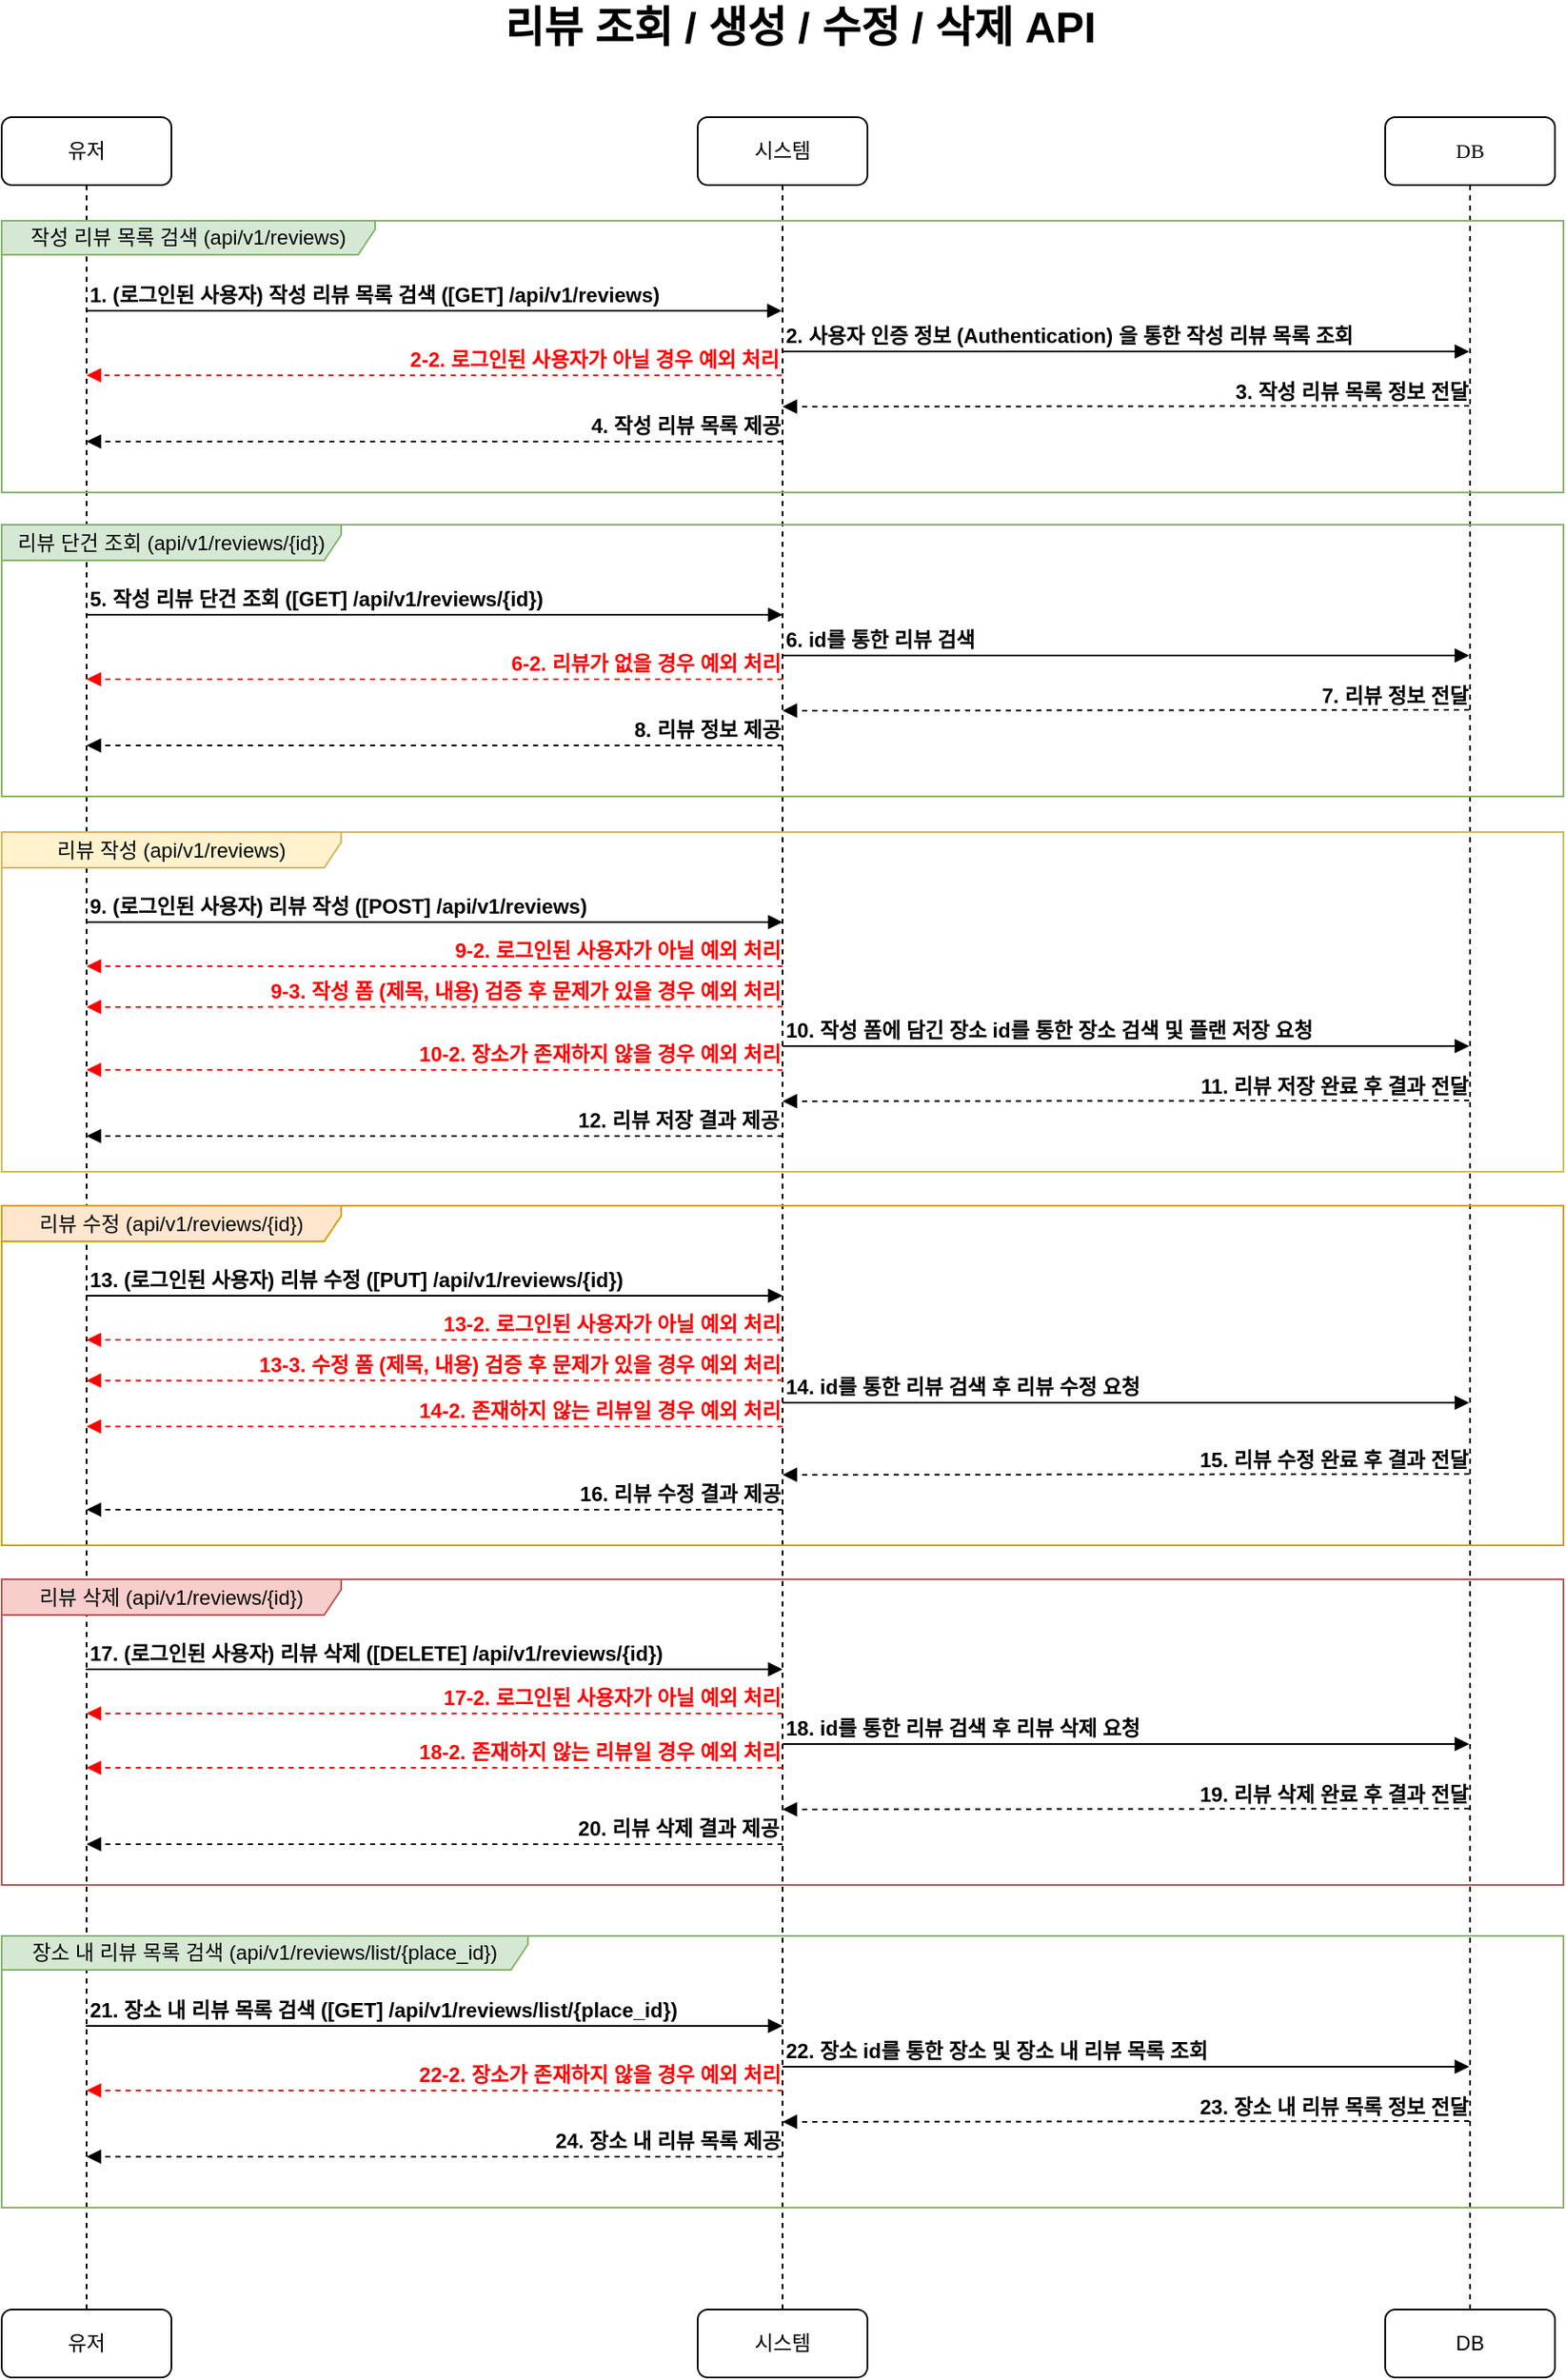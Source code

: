 <mxfile version="21.2.9" type="device">
  <diagram name="Page-1" id="13e1069c-82ec-6db2-03f1-153e76fe0fe0">
    <mxGraphModel dx="1247" dy="615" grid="1" gridSize="10" guides="1" tooltips="1" connect="1" arrows="1" fold="1" page="1" pageScale="1" pageWidth="1100" pageHeight="850" background="none" math="0" shadow="0">
      <root>
        <mxCell id="0" />
        <mxCell id="1" parent="0" />
        <mxCell id="7baba1c4bc27f4b0-2" value="시스템" style="shape=umlLifeline;perimeter=lifelinePerimeter;whiteSpace=wrap;html=1;container=1;collapsible=0;recursiveResize=0;outlineConnect=0;rounded=1;shadow=0;comic=0;labelBackgroundColor=none;strokeWidth=1;fontFamily=Verdana;fontSize=12;align=center;" parent="1" vertex="1">
          <mxGeometry x="490" y="109" width="100" height="1291" as="geometry" />
        </mxCell>
        <mxCell id="7baba1c4bc27f4b0-4" value="DB" style="shape=umlLifeline;perimeter=lifelinePerimeter;whiteSpace=wrap;html=1;container=1;collapsible=0;recursiveResize=0;outlineConnect=0;rounded=1;shadow=0;comic=0;labelBackgroundColor=none;strokeWidth=1;fontFamily=Verdana;fontSize=12;align=center;" parent="1" vertex="1">
          <mxGeometry x="895" y="109" width="100" height="1291" as="geometry" />
        </mxCell>
        <mxCell id="7baba1c4bc27f4b0-8" value="유저" style="shape=umlLifeline;perimeter=lifelinePerimeter;whiteSpace=wrap;html=1;container=1;collapsible=0;recursiveResize=0;outlineConnect=0;rounded=1;shadow=0;comic=0;labelBackgroundColor=none;strokeWidth=1;fontFamily=Verdana;fontSize=12;align=center;" parent="1" vertex="1">
          <mxGeometry x="80" y="109" width="100" height="1291" as="geometry" />
        </mxCell>
        <mxCell id="7baba1c4bc27f4b0-11" value="1. (로그인된 사용자) 작성 리뷰 목록 검색 ([GET] /api/v1/reviews)" style="html=1;verticalAlign=bottom;endArrow=block;labelBackgroundColor=none;fontFamily=Helvetica;fontSize=12;edgeStyle=elbowEdgeStyle;elbow=vertical;align=left;fontStyle=1" parent="1" target="7baba1c4bc27f4b0-2" edge="1">
          <mxGeometry x="-1" relative="1" as="geometry">
            <mxPoint x="129.5" y="223" as="sourcePoint" />
            <mxPoint x="430" y="223" as="targetPoint" />
            <mxPoint as="offset" />
          </mxGeometry>
        </mxCell>
        <mxCell id="d7kwrDIypniRsh-_axAG-8" value="2. 사용자 인증 정보 (Authentication) 을 통한 작성 리뷰 목록 조회" style="html=1;verticalAlign=bottom;endArrow=block;labelBackgroundColor=none;fontFamily=Helvetica;fontSize=12;edgeStyle=elbowEdgeStyle;elbow=vertical;align=left;fontStyle=1" parent="1" source="7baba1c4bc27f4b0-2" edge="1">
          <mxGeometry x="-1" relative="1" as="geometry">
            <mxPoint x="430" y="246.52" as="sourcePoint" />
            <mxPoint x="944.5" y="247" as="targetPoint" />
            <mxPoint as="offset" />
          </mxGeometry>
        </mxCell>
        <mxCell id="d7kwrDIypniRsh-_axAG-12" value="3. 작성 리뷰 목록 정보 전달" style="html=1;verticalAlign=bottom;endArrow=block;labelBackgroundColor=none;fontFamily=Helvetica;fontSize=12;edgeStyle=elbowEdgeStyle;elbow=vertical;align=right;dashed=1;fontStyle=1" parent="1" edge="1">
          <mxGeometry x="-0.997" relative="1" as="geometry">
            <mxPoint x="944.5" y="279" as="sourcePoint" />
            <mxPoint x="540" y="280" as="targetPoint" />
            <mxPoint as="offset" />
          </mxGeometry>
        </mxCell>
        <mxCell id="d7kwrDIypniRsh-_axAG-28" value="유저" style="rounded=1;whiteSpace=wrap;html=1;fontSize=12;" parent="1" vertex="1">
          <mxGeometry x="80" y="1400" width="100" height="40" as="geometry" />
        </mxCell>
        <mxCell id="d7kwrDIypniRsh-_axAG-29" value="시스템" style="rounded=1;whiteSpace=wrap;html=1;fontSize=12;" parent="1" vertex="1">
          <mxGeometry x="490" y="1400" width="100" height="40" as="geometry" />
        </mxCell>
        <mxCell id="d7kwrDIypniRsh-_axAG-31" value="DB" style="rounded=1;whiteSpace=wrap;html=1;fontSize=12;" parent="1" vertex="1">
          <mxGeometry x="895" y="1400" width="100" height="40" as="geometry" />
        </mxCell>
        <mxCell id="d7kwrDIypniRsh-_axAG-33" value="&lt;span style=&quot;font-size: 25px;&quot;&gt;&lt;b&gt;리뷰 조회 / 생성 / 수정 / 삭제 API&lt;/b&gt;&lt;/span&gt;" style="text;html=1;strokeColor=none;fillColor=none;align=center;verticalAlign=middle;whiteSpace=wrap;rounded=0;fontSize=12;" parent="1" vertex="1">
          <mxGeometry x="348" y="40" width="405" height="30" as="geometry" />
        </mxCell>
        <mxCell id="MBMuwZcIth6A8b6VbHb0-1" value="작성 리뷰 목록 검색 (api/v1/reviews)" style="shape=umlFrame;whiteSpace=wrap;html=1;pointerEvents=0;width=220;height=20;fillColor=#d5e8d4;strokeColor=#82b366;" parent="1" vertex="1">
          <mxGeometry x="80" y="170" width="920" height="160" as="geometry" />
        </mxCell>
        <mxCell id="MBMuwZcIth6A8b6VbHb0-2" value="2-2. 로그인된 사용자가 아닐 경우 예외 처리" style="html=1;verticalAlign=bottom;endArrow=block;labelBackgroundColor=none;fontFamily=Helvetica;fontSize=12;edgeStyle=elbowEdgeStyle;elbow=vertical;align=right;dashed=1;fontStyle=1;fontColor=#ff0000;strokeColor=#ff0000;" parent="1" source="7baba1c4bc27f4b0-2" edge="1">
          <mxGeometry x="-0.997" relative="1" as="geometry">
            <mxPoint x="534.5" y="260" as="sourcePoint" />
            <mxPoint x="130" y="261" as="targetPoint" />
            <mxPoint as="offset" />
          </mxGeometry>
        </mxCell>
        <mxCell id="MBMuwZcIth6A8b6VbHb0-3" value="4. 작성 리뷰 목록 제공" style="html=1;verticalAlign=bottom;endArrow=block;labelBackgroundColor=none;fontFamily=Helvetica;fontSize=12;edgeStyle=elbowEdgeStyle;elbow=vertical;align=right;dashed=1;fontStyle=1;fontColor=#000000;strokeColor=#000000;" parent="1" edge="1">
          <mxGeometry x="-0.997" relative="1" as="geometry">
            <mxPoint x="540" y="300" as="sourcePoint" />
            <mxPoint x="130" y="300" as="targetPoint" />
            <mxPoint as="offset" />
          </mxGeometry>
        </mxCell>
        <mxCell id="MBMuwZcIth6A8b6VbHb0-4" value="5. 작성 리뷰 단건 조회 ([GET] /api/v1/reviews/{id})" style="html=1;verticalAlign=bottom;endArrow=block;labelBackgroundColor=none;fontFamily=Helvetica;fontSize=12;edgeStyle=elbowEdgeStyle;elbow=vertical;align=left;fontStyle=1" parent="1" edge="1">
          <mxGeometry x="-1" relative="1" as="geometry">
            <mxPoint x="129.5" y="402" as="sourcePoint" />
            <mxPoint x="540" y="402" as="targetPoint" />
            <mxPoint as="offset" />
          </mxGeometry>
        </mxCell>
        <mxCell id="MBMuwZcIth6A8b6VbHb0-5" value="6. id를 통한 리뷰 검색" style="html=1;verticalAlign=bottom;endArrow=block;labelBackgroundColor=none;fontFamily=Helvetica;fontSize=12;edgeStyle=elbowEdgeStyle;elbow=vertical;align=left;fontStyle=1" parent="1" edge="1">
          <mxGeometry x="-1" relative="1" as="geometry">
            <mxPoint x="540" y="426" as="sourcePoint" />
            <mxPoint x="944.5" y="426" as="targetPoint" />
            <mxPoint as="offset" />
          </mxGeometry>
        </mxCell>
        <mxCell id="MBMuwZcIth6A8b6VbHb0-6" value="7. 리뷰 정보 전달" style="html=1;verticalAlign=bottom;endArrow=block;labelBackgroundColor=none;fontFamily=Helvetica;fontSize=12;edgeStyle=elbowEdgeStyle;elbow=vertical;align=right;dashed=1;fontStyle=1" parent="1" edge="1">
          <mxGeometry x="-0.997" relative="1" as="geometry">
            <mxPoint x="944.5" y="458" as="sourcePoint" />
            <mxPoint x="540" y="459" as="targetPoint" />
            <mxPoint as="offset" />
          </mxGeometry>
        </mxCell>
        <mxCell id="MBMuwZcIth6A8b6VbHb0-7" value="리뷰 단건 조회 (api/v1/reviews/{id})" style="shape=umlFrame;whiteSpace=wrap;html=1;pointerEvents=0;width=200;height=21;fillColor=#d5e8d4;strokeColor=#82b366;" parent="1" vertex="1">
          <mxGeometry x="80" y="349" width="920" height="160" as="geometry" />
        </mxCell>
        <mxCell id="MBMuwZcIth6A8b6VbHb0-8" value="6-2. 리뷰가 없을 경우 예외 처리" style="html=1;verticalAlign=bottom;endArrow=block;labelBackgroundColor=none;fontFamily=Helvetica;fontSize=12;edgeStyle=elbowEdgeStyle;elbow=vertical;align=right;dashed=1;fontStyle=1;fontColor=#ff0000;strokeColor=#ff0000;" parent="1" edge="1">
          <mxGeometry x="-0.997" relative="1" as="geometry">
            <mxPoint x="540" y="440" as="sourcePoint" />
            <mxPoint x="130" y="440" as="targetPoint" />
            <mxPoint as="offset" />
          </mxGeometry>
        </mxCell>
        <mxCell id="MBMuwZcIth6A8b6VbHb0-9" value="8. 리뷰 정보 제공" style="html=1;verticalAlign=bottom;endArrow=block;labelBackgroundColor=none;fontFamily=Helvetica;fontSize=12;edgeStyle=elbowEdgeStyle;elbow=vertical;align=right;dashed=1;fontStyle=1;fontColor=#000000;strokeColor=#000000;" parent="1" edge="1">
          <mxGeometry x="-0.997" relative="1" as="geometry">
            <mxPoint x="540" y="479" as="sourcePoint" />
            <mxPoint x="130" y="479" as="targetPoint" />
            <mxPoint as="offset" />
          </mxGeometry>
        </mxCell>
        <mxCell id="MBMuwZcIth6A8b6VbHb0-10" value="9. (로그인된 사용자) 리뷰 작성 ([POST] /api/v1/reviews)" style="html=1;verticalAlign=bottom;endArrow=block;labelBackgroundColor=none;fontFamily=Helvetica;fontSize=12;edgeStyle=elbowEdgeStyle;elbow=vertical;align=left;fontStyle=1" parent="1" edge="1">
          <mxGeometry x="-1" relative="1" as="geometry">
            <mxPoint x="129.5" y="583" as="sourcePoint" />
            <mxPoint x="540" y="583" as="targetPoint" />
            <mxPoint as="offset" />
          </mxGeometry>
        </mxCell>
        <mxCell id="MBMuwZcIth6A8b6VbHb0-11" value="10. 작성 폼에 담긴 장소 id를 통한 장소 검색 및 플랜 저장 요청" style="html=1;verticalAlign=bottom;endArrow=block;labelBackgroundColor=none;fontFamily=Helvetica;fontSize=12;edgeStyle=elbowEdgeStyle;elbow=vertical;align=left;fontStyle=1" parent="1" edge="1">
          <mxGeometry x="-1" relative="1" as="geometry">
            <mxPoint x="540" y="656" as="sourcePoint" />
            <mxPoint x="944.5" y="656" as="targetPoint" />
            <mxPoint as="offset" />
          </mxGeometry>
        </mxCell>
        <mxCell id="MBMuwZcIth6A8b6VbHb0-12" value="11. 리뷰 저장 완료 후 결과 전달" style="html=1;verticalAlign=bottom;endArrow=block;labelBackgroundColor=none;fontFamily=Helvetica;fontSize=12;edgeStyle=elbowEdgeStyle;elbow=vertical;align=right;dashed=1;fontStyle=1" parent="1" edge="1">
          <mxGeometry x="-0.997" relative="1" as="geometry">
            <mxPoint x="944.5" y="688" as="sourcePoint" />
            <mxPoint x="540" y="689" as="targetPoint" />
            <mxPoint as="offset" />
          </mxGeometry>
        </mxCell>
        <mxCell id="MBMuwZcIth6A8b6VbHb0-13" value="리뷰 작성 (api/v1/reviews)" style="shape=umlFrame;whiteSpace=wrap;html=1;pointerEvents=0;width=200;height=21;fillColor=#fff2cc;strokeColor=#d6b656;" parent="1" vertex="1">
          <mxGeometry x="80" y="530" width="920" height="200" as="geometry" />
        </mxCell>
        <mxCell id="MBMuwZcIth6A8b6VbHb0-14" value="9-2. 로그인된 사용자가 아닐 예외 처리" style="html=1;verticalAlign=bottom;endArrow=block;labelBackgroundColor=none;fontFamily=Helvetica;fontSize=12;edgeStyle=elbowEdgeStyle;elbow=vertical;align=right;dashed=1;fontStyle=1;fontColor=#ff0000;strokeColor=#ff0000;" parent="1" edge="1">
          <mxGeometry x="-0.997" relative="1" as="geometry">
            <mxPoint x="540" y="609" as="sourcePoint" />
            <mxPoint x="130" y="609" as="targetPoint" />
            <mxPoint as="offset" />
          </mxGeometry>
        </mxCell>
        <mxCell id="MBMuwZcIth6A8b6VbHb0-15" value="12. 리뷰 저장 결과 제공" style="html=1;verticalAlign=bottom;endArrow=block;labelBackgroundColor=none;fontFamily=Helvetica;fontSize=12;edgeStyle=elbowEdgeStyle;elbow=vertical;align=right;dashed=1;fontStyle=1;fontColor=#000000;strokeColor=#000000;" parent="1" edge="1">
          <mxGeometry x="-0.996" relative="1" as="geometry">
            <mxPoint x="540" y="709" as="sourcePoint" />
            <mxPoint x="130" y="709" as="targetPoint" />
            <mxPoint as="offset" />
          </mxGeometry>
        </mxCell>
        <mxCell id="MBMuwZcIth6A8b6VbHb0-17" value="9-3. 작성 폼 (제목, 내용) 검증 후 문제가 있을 경우 예외 처리" style="html=1;verticalAlign=bottom;endArrow=block;labelBackgroundColor=none;fontFamily=Helvetica;fontSize=12;edgeStyle=elbowEdgeStyle;elbow=vertical;align=right;dashed=1;fontStyle=1;fontColor=#ff0000;strokeColor=#ff0000;" parent="1" edge="1">
          <mxGeometry x="-0.997" relative="1" as="geometry">
            <mxPoint x="540" y="632.75" as="sourcePoint" />
            <mxPoint x="130" y="632.75" as="targetPoint" />
            <mxPoint as="offset" />
          </mxGeometry>
        </mxCell>
        <mxCell id="MBMuwZcIth6A8b6VbHb0-18" value="13. (로그인된 사용자) 리뷰 수정 ([PUT] /api/v1/reviews/{id})" style="html=1;verticalAlign=bottom;endArrow=block;labelBackgroundColor=none;fontFamily=Helvetica;fontSize=12;edgeStyle=elbowEdgeStyle;elbow=vertical;align=left;fontStyle=1" parent="1" edge="1">
          <mxGeometry x="-1" relative="1" as="geometry">
            <mxPoint x="129.5" y="803" as="sourcePoint" />
            <mxPoint x="540" y="803" as="targetPoint" />
            <mxPoint as="offset" />
          </mxGeometry>
        </mxCell>
        <mxCell id="MBMuwZcIth6A8b6VbHb0-19" value="14. id를 통한 리뷰 검색 후 리뷰 수정 요청" style="html=1;verticalAlign=bottom;endArrow=block;labelBackgroundColor=none;fontFamily=Helvetica;fontSize=12;edgeStyle=elbowEdgeStyle;elbow=vertical;align=left;fontStyle=1" parent="1" edge="1">
          <mxGeometry x="-1" relative="1" as="geometry">
            <mxPoint x="540" y="866" as="sourcePoint" />
            <mxPoint x="944.5" y="866" as="targetPoint" />
            <mxPoint as="offset" />
          </mxGeometry>
        </mxCell>
        <mxCell id="MBMuwZcIth6A8b6VbHb0-20" value="15. 리뷰 수정 완료 후 결과 전달" style="html=1;verticalAlign=bottom;endArrow=block;labelBackgroundColor=none;fontFamily=Helvetica;fontSize=12;edgeStyle=elbowEdgeStyle;elbow=vertical;align=right;dashed=1;fontStyle=1" parent="1" edge="1">
          <mxGeometry x="-0.997" relative="1" as="geometry">
            <mxPoint x="944.5" y="908" as="sourcePoint" />
            <mxPoint x="540" y="909" as="targetPoint" />
            <mxPoint as="offset" />
          </mxGeometry>
        </mxCell>
        <mxCell id="MBMuwZcIth6A8b6VbHb0-21" value="리뷰 수정 (api/v1/reviews/{id})" style="shape=umlFrame;whiteSpace=wrap;html=1;pointerEvents=0;width=200;height=21;fillColor=#ffe6cc;strokeColor=#d79b00;" parent="1" vertex="1">
          <mxGeometry x="80" y="750" width="920" height="200" as="geometry" />
        </mxCell>
        <mxCell id="MBMuwZcIth6A8b6VbHb0-22" value="13-2. 로그인된 사용자가 아닐 예외 처리" style="html=1;verticalAlign=bottom;endArrow=block;labelBackgroundColor=none;fontFamily=Helvetica;fontSize=12;edgeStyle=elbowEdgeStyle;elbow=vertical;align=right;dashed=1;fontStyle=1;fontColor=#ff0000;strokeColor=#ff0000;" parent="1" edge="1">
          <mxGeometry x="-0.997" relative="1" as="geometry">
            <mxPoint x="540" y="829" as="sourcePoint" />
            <mxPoint x="130" y="829" as="targetPoint" />
            <mxPoint as="offset" />
          </mxGeometry>
        </mxCell>
        <mxCell id="MBMuwZcIth6A8b6VbHb0-23" value="16. 리뷰 수정 결과 제공" style="html=1;verticalAlign=bottom;endArrow=block;labelBackgroundColor=none;fontFamily=Helvetica;fontSize=12;edgeStyle=elbowEdgeStyle;elbow=vertical;align=right;dashed=1;fontStyle=1;fontColor=#000000;strokeColor=#000000;" parent="1" edge="1">
          <mxGeometry x="-0.997" relative="1" as="geometry">
            <mxPoint x="540" y="929" as="sourcePoint" />
            <mxPoint x="130" y="929" as="targetPoint" />
            <mxPoint as="offset" />
          </mxGeometry>
        </mxCell>
        <mxCell id="MBMuwZcIth6A8b6VbHb0-24" value="13-3. 수정 폼 (제목, 내용) 검증 후 문제가 있을 경우 예외 처리" style="html=1;verticalAlign=bottom;endArrow=block;labelBackgroundColor=none;fontFamily=Helvetica;fontSize=12;edgeStyle=elbowEdgeStyle;elbow=vertical;align=right;dashed=1;fontStyle=1;fontColor=#ff0000;strokeColor=#ff0000;" parent="1" edge="1">
          <mxGeometry x="-0.997" relative="1" as="geometry">
            <mxPoint x="540" y="852.75" as="sourcePoint" />
            <mxPoint x="130" y="852.75" as="targetPoint" />
            <mxPoint as="offset" />
          </mxGeometry>
        </mxCell>
        <mxCell id="MBMuwZcIth6A8b6VbHb0-26" value="14-2. 존재하지 않는 리뷰일 경우 예외 처리" style="html=1;verticalAlign=bottom;endArrow=block;labelBackgroundColor=none;fontFamily=Helvetica;fontSize=12;edgeStyle=elbowEdgeStyle;elbow=vertical;align=right;dashed=1;fontStyle=1;fontColor=#ff0000;strokeColor=#ff0000;" parent="1" edge="1">
          <mxGeometry x="-0.997" relative="1" as="geometry">
            <mxPoint x="540" y="880" as="sourcePoint" />
            <mxPoint x="130" y="880" as="targetPoint" />
            <mxPoint as="offset" />
          </mxGeometry>
        </mxCell>
        <mxCell id="MBMuwZcIth6A8b6VbHb0-43" value="17. (로그인된 사용자) 리뷰 삭제 ([DELETE] /api/v1/reviews/{id})" style="html=1;verticalAlign=bottom;endArrow=block;labelBackgroundColor=none;fontFamily=Helvetica;fontSize=12;edgeStyle=elbowEdgeStyle;elbow=vertical;align=left;fontStyle=1" parent="1" edge="1">
          <mxGeometry x="-1" relative="1" as="geometry">
            <mxPoint x="129.5" y="1023" as="sourcePoint" />
            <mxPoint x="540" y="1023" as="targetPoint" />
            <mxPoint as="offset" />
          </mxGeometry>
        </mxCell>
        <mxCell id="MBMuwZcIth6A8b6VbHb0-44" value="18. id를 통한 리뷰 검색 후 리뷰 삭제 요청" style="html=1;verticalAlign=bottom;endArrow=block;labelBackgroundColor=none;fontFamily=Helvetica;fontSize=12;edgeStyle=elbowEdgeStyle;elbow=vertical;align=left;fontStyle=1" parent="1" edge="1">
          <mxGeometry x="-1" relative="1" as="geometry">
            <mxPoint x="540" y="1067" as="sourcePoint" />
            <mxPoint x="944.5" y="1067" as="targetPoint" />
            <mxPoint as="offset" />
          </mxGeometry>
        </mxCell>
        <mxCell id="MBMuwZcIth6A8b6VbHb0-45" value="19. 리뷰 삭제 완료 후 결과 전달" style="html=1;verticalAlign=bottom;endArrow=block;labelBackgroundColor=none;fontFamily=Helvetica;fontSize=12;edgeStyle=elbowEdgeStyle;elbow=vertical;align=right;dashed=1;fontStyle=1" parent="1" edge="1">
          <mxGeometry x="-0.997" relative="1" as="geometry">
            <mxPoint x="944.5" y="1105" as="sourcePoint" />
            <mxPoint x="540" y="1106" as="targetPoint" />
            <mxPoint as="offset" />
          </mxGeometry>
        </mxCell>
        <mxCell id="MBMuwZcIth6A8b6VbHb0-46" value="리뷰 삭제 (api/v1/reviews/{id})" style="shape=umlFrame;whiteSpace=wrap;html=1;pointerEvents=0;width=200;height=21;fillColor=#f8cecc;strokeColor=#b85450;" parent="1" vertex="1">
          <mxGeometry x="80" y="970" width="920" height="180" as="geometry" />
        </mxCell>
        <mxCell id="MBMuwZcIth6A8b6VbHb0-47" value="17-2. 로그인된 사용자가 아닐 예외 처리" style="html=1;verticalAlign=bottom;endArrow=block;labelBackgroundColor=none;fontFamily=Helvetica;fontSize=12;edgeStyle=elbowEdgeStyle;elbow=vertical;align=right;dashed=1;fontStyle=1;fontColor=#ff0000;strokeColor=#ff0000;" parent="1" edge="1">
          <mxGeometry x="-0.997" relative="1" as="geometry">
            <mxPoint x="540" y="1049" as="sourcePoint" />
            <mxPoint x="130" y="1049" as="targetPoint" />
            <mxPoint as="offset" />
          </mxGeometry>
        </mxCell>
        <mxCell id="MBMuwZcIth6A8b6VbHb0-48" value="20. 리뷰 삭제 결과 제공" style="html=1;verticalAlign=bottom;endArrow=block;labelBackgroundColor=none;fontFamily=Helvetica;fontSize=12;edgeStyle=elbowEdgeStyle;elbow=vertical;align=right;dashed=1;fontStyle=1;fontColor=#000000;strokeColor=#000000;" parent="1" edge="1">
          <mxGeometry x="-0.996" relative="1" as="geometry">
            <mxPoint x="540" y="1126" as="sourcePoint" />
            <mxPoint x="130" y="1126" as="targetPoint" />
            <mxPoint as="offset" />
          </mxGeometry>
        </mxCell>
        <mxCell id="MBMuwZcIth6A8b6VbHb0-50" value="18-2. 존재하지 않는 리뷰일 경우 예외 처리" style="html=1;verticalAlign=bottom;endArrow=block;labelBackgroundColor=none;fontFamily=Helvetica;fontSize=12;edgeStyle=elbowEdgeStyle;elbow=vertical;align=right;dashed=1;fontStyle=1;fontColor=#ff0000;strokeColor=#ff0000;" parent="1" edge="1">
          <mxGeometry x="-0.997" relative="1" as="geometry">
            <mxPoint x="540" y="1081" as="sourcePoint" />
            <mxPoint x="130" y="1081" as="targetPoint" />
            <mxPoint as="offset" />
          </mxGeometry>
        </mxCell>
        <mxCell id="PS8TyvrXit6MBxGGA8hW-1" value="10-2. 장소가 존재하지 않을 경우 예외 처리" style="html=1;verticalAlign=bottom;endArrow=block;labelBackgroundColor=none;fontFamily=Helvetica;fontSize=12;edgeStyle=elbowEdgeStyle;elbow=vertical;align=right;dashed=1;fontStyle=1;fontColor=#ff0000;strokeColor=#ff0000;" edge="1" parent="1">
          <mxGeometry x="-0.997" relative="1" as="geometry">
            <mxPoint x="540" y="670.08" as="sourcePoint" />
            <mxPoint x="130" y="670.08" as="targetPoint" />
            <mxPoint as="offset" />
          </mxGeometry>
        </mxCell>
        <mxCell id="PS8TyvrXit6MBxGGA8hW-2" value="21. 장소 내 리뷰 목록 검색 ([GET] /api/v1/reviews/list/{place_id})" style="html=1;verticalAlign=bottom;endArrow=block;labelBackgroundColor=none;fontFamily=Helvetica;fontSize=12;edgeStyle=elbowEdgeStyle;elbow=vertical;align=left;fontStyle=1" edge="1" parent="1">
          <mxGeometry x="-1" relative="1" as="geometry">
            <mxPoint x="129.5" y="1233" as="sourcePoint" />
            <mxPoint x="540" y="1233" as="targetPoint" />
            <mxPoint as="offset" />
          </mxGeometry>
        </mxCell>
        <mxCell id="PS8TyvrXit6MBxGGA8hW-3" value="22. 장소 id를 통한 장소 및 장소 내 리뷰 목록 조회" style="html=1;verticalAlign=bottom;endArrow=block;labelBackgroundColor=none;fontFamily=Helvetica;fontSize=12;edgeStyle=elbowEdgeStyle;elbow=vertical;align=left;fontStyle=1" edge="1" parent="1">
          <mxGeometry x="-1" relative="1" as="geometry">
            <mxPoint x="540" y="1257" as="sourcePoint" />
            <mxPoint x="944.5" y="1257" as="targetPoint" />
            <mxPoint as="offset" />
          </mxGeometry>
        </mxCell>
        <mxCell id="PS8TyvrXit6MBxGGA8hW-4" value="23. 장소 내 리뷰 목록 정보 전달" style="html=1;verticalAlign=bottom;endArrow=block;labelBackgroundColor=none;fontFamily=Helvetica;fontSize=12;edgeStyle=elbowEdgeStyle;elbow=vertical;align=right;dashed=1;fontStyle=1" edge="1" parent="1">
          <mxGeometry x="-0.997" relative="1" as="geometry">
            <mxPoint x="944.5" y="1289" as="sourcePoint" />
            <mxPoint x="540" y="1290" as="targetPoint" />
            <mxPoint as="offset" />
          </mxGeometry>
        </mxCell>
        <mxCell id="PS8TyvrXit6MBxGGA8hW-5" value="장소 내 리뷰 목록 검색 (api/v1/reviews/list/{place_id})" style="shape=umlFrame;whiteSpace=wrap;html=1;pointerEvents=0;width=310;height=20;fillColor=#d5e8d4;strokeColor=#82b366;" vertex="1" parent="1">
          <mxGeometry x="80" y="1180" width="920" height="160" as="geometry" />
        </mxCell>
        <mxCell id="PS8TyvrXit6MBxGGA8hW-6" value="22-2. 장소가 존재하지 않을 경우 예외 처리" style="html=1;verticalAlign=bottom;endArrow=block;labelBackgroundColor=none;fontFamily=Helvetica;fontSize=12;edgeStyle=elbowEdgeStyle;elbow=vertical;align=right;dashed=1;fontStyle=1;fontColor=#ff0000;strokeColor=#ff0000;" edge="1" parent="1">
          <mxGeometry x="-0.997" relative="1" as="geometry">
            <mxPoint x="540" y="1271" as="sourcePoint" />
            <mxPoint x="130" y="1271" as="targetPoint" />
            <mxPoint as="offset" />
          </mxGeometry>
        </mxCell>
        <mxCell id="PS8TyvrXit6MBxGGA8hW-7" value="24. 장소 내 리뷰 목록 제공" style="html=1;verticalAlign=bottom;endArrow=block;labelBackgroundColor=none;fontFamily=Helvetica;fontSize=12;edgeStyle=elbowEdgeStyle;elbow=vertical;align=right;dashed=1;fontStyle=1;fontColor=#000000;strokeColor=#000000;" edge="1" parent="1">
          <mxGeometry x="-0.997" relative="1" as="geometry">
            <mxPoint x="540" y="1310" as="sourcePoint" />
            <mxPoint x="130" y="1310" as="targetPoint" />
            <mxPoint as="offset" />
          </mxGeometry>
        </mxCell>
      </root>
    </mxGraphModel>
  </diagram>
</mxfile>
